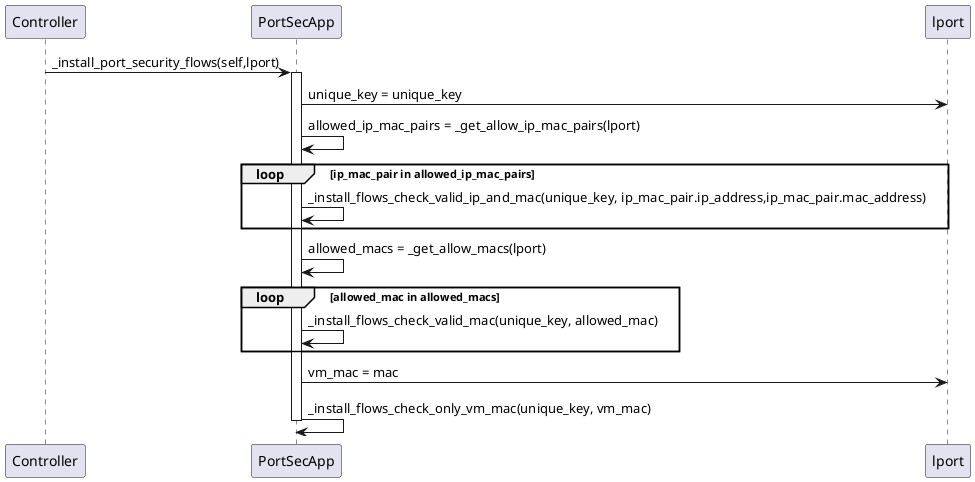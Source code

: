 @startuml  install port security flows
Controller->PortSecApp:_install_port_security_flows(self,lport)
activate PortSecApp
PortSecApp->lport:unique_key = unique_key

' # install ip and mac check flows
PortSecApp->PortSecApp:allowed_ip_mac_pairs = _get_allow_ip_mac_pairs(lport)
loop ip_mac_pair in allowed_ip_mac_pairs
    PortSecApp->PortSecApp:_install_flows_check_valid_ip_and_mac(unique_key, ip_mac_pair.ip_address,ip_mac_pair.mac_address)
end
' # install vm mac and allowed address pairs mac check flows
PortSecApp->PortSecApp:allowed_macs = _get_allow_macs(lport)
loop allowed_mac in allowed_macs
    PortSecApp->PortSecApp:_install_flows_check_valid_mac(unique_key, allowed_mac)
end
' # install only vm mac check flows
PortSecApp->lport:vm_mac = mac
PortSecApp->PortSecApp:_install_flows_check_only_vm_mac(unique_key, vm_mac)
deactivate
@enduml